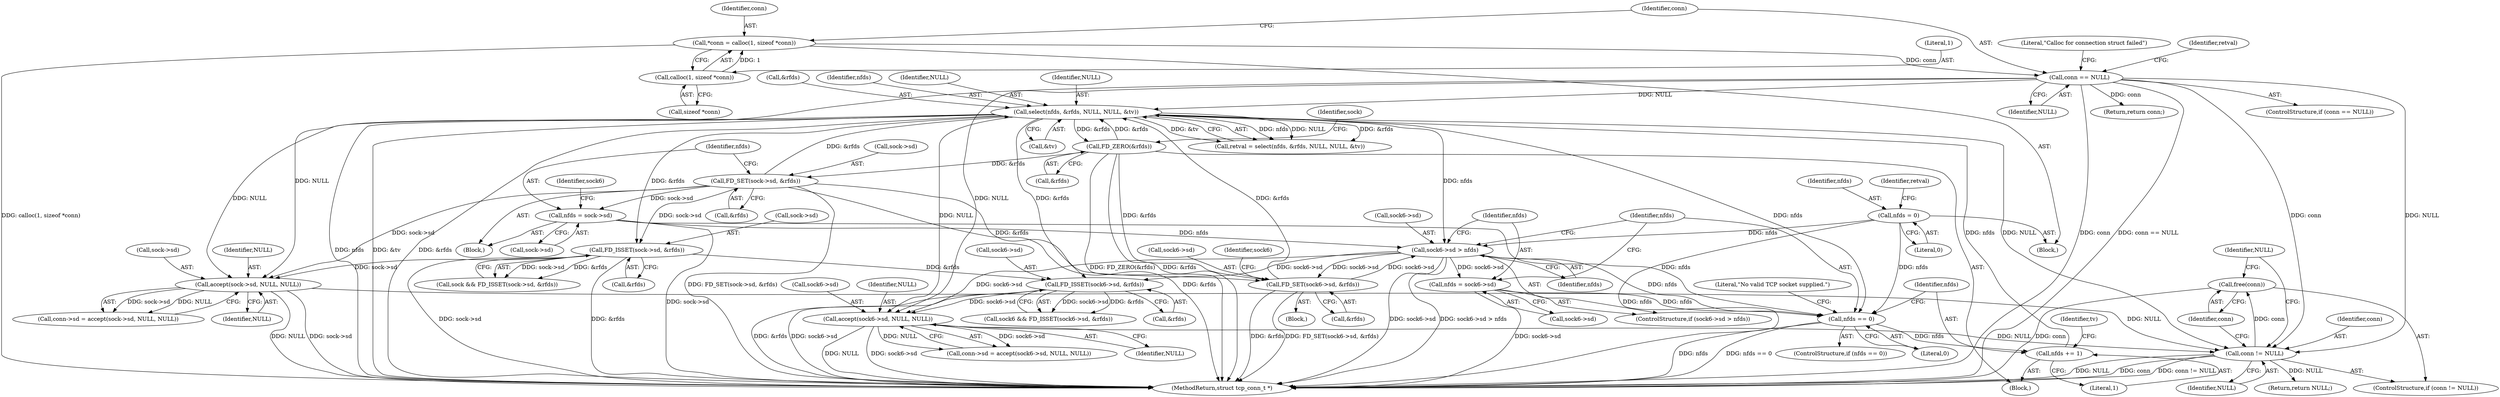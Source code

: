 digraph "0_ippusbxd_46844402bca7a38fc224483ba6f0a93c4613203f_0@API" {
"1000280" [label="(Call,free(conn))"];
"1000277" [label="(Call,conn != NULL)"];
"1000114" [label="(Call,conn == NULL)"];
"1000106" [label="(Call,*conn = calloc(1, sizeof *conn))"];
"1000108" [label="(Call,calloc(1, sizeof *conn))"];
"1000196" [label="(Call,select(nfds, &rfds, NULL, NULL, &tv))"];
"1000181" [label="(Call,nfds += 1)"];
"1000174" [label="(Call,nfds == 0)"];
"1000168" [label="(Call,nfds = sock6->sd)"];
"1000163" [label="(Call,sock6->sd > nfds)"];
"1000156" [label="(Call,FD_SET(sock6->sd, &rfds))"];
"1000142" [label="(Call,FD_SET(sock->sd, &rfds))"];
"1000136" [label="(Call,FD_ZERO(&rfds))"];
"1000128" [label="(Call,nfds = 0)"];
"1000148" [label="(Call,nfds = sock->sd)"];
"1000250" [label="(Call,accept(sock6->sd, NULL, NULL))"];
"1000239" [label="(Call,FD_ISSET(sock6->sd, &rfds))"];
"1000216" [label="(Call,FD_ISSET(sock->sd, &rfds))"];
"1000227" [label="(Call,accept(sock->sd, NULL, NULL))"];
"1000281" [label="(Identifier,conn)"];
"1000175" [label="(Identifier,nfds)"];
"1000157" [label="(Call,sock6->sd)"];
"1000154" [label="(Identifier,sock6)"];
"1000246" [label="(Call,conn->sd = accept(sock6->sd, NULL, NULL))"];
"1000228" [label="(Call,sock->sd)"];
"1000141" [label="(Block,)"];
"1000162" [label="(ControlStructure,if (sock6->sd > nfds))"];
"1000142" [label="(Call,FD_SET(sock->sd, &rfds))"];
"1000283" [label="(Identifier,NULL)"];
"1000282" [label="(Return,return NULL;)"];
"1000119" [label="(Literal,\"Calloc for connection struct failed\")"];
"1000140" [label="(Identifier,sock)"];
"1000200" [label="(Identifier,NULL)"];
"1000183" [label="(Literal,1)"];
"1000110" [label="(Call,sizeof *conn)"];
"1000237" [label="(Call,sock6 && FD_ISSET(sock6->sd, &rfds))"];
"1000156" [label="(Call,FD_SET(sock6->sd, &rfds))"];
"1000108" [label="(Call,calloc(1, sizeof *conn))"];
"1000115" [label="(Identifier,conn)"];
"1000168" [label="(Call,nfds = sock6->sd)"];
"1000273" [label="(Return,return conn;)"];
"1000227" [label="(Call,accept(sock->sd, NULL, NULL))"];
"1000163" [label="(Call,sock6->sd > nfds)"];
"1000186" [label="(Identifier,tv)"];
"1000136" [label="(Call,FD_ZERO(&rfds))"];
"1000173" [label="(ControlStructure,if (nfds == 0))"];
"1000170" [label="(Call,sock6->sd)"];
"1000155" [label="(Block,)"];
"1000251" [label="(Call,sock6->sd)"];
"1000135" [label="(Block,)"];
"1000284" [label="(MethodReturn,struct tcp_conn_t *)"];
"1000176" [label="(Literal,0)"];
"1000129" [label="(Identifier,nfds)"];
"1000150" [label="(Call,sock->sd)"];
"1000223" [label="(Call,conn->sd = accept(sock->sd, NULL, NULL))"];
"1000113" [label="(ControlStructure,if (conn == NULL))"];
"1000216" [label="(Call,FD_ISSET(sock->sd, &rfds))"];
"1000164" [label="(Call,sock6->sd)"];
"1000239" [label="(Call,FD_ISSET(sock6->sd, &rfds))"];
"1000254" [label="(Identifier,NULL)"];
"1000160" [label="(Call,&rfds)"];
"1000174" [label="(Call,nfds == 0)"];
"1000169" [label="(Identifier,nfds)"];
"1000232" [label="(Identifier,NULL)"];
"1000106" [label="(Call,*conn = calloc(1, sizeof *conn))"];
"1000240" [label="(Call,sock6->sd)"];
"1000280" [label="(Call,free(conn))"];
"1000165" [label="(Identifier,sock6)"];
"1000198" [label="(Call,&rfds)"];
"1000133" [label="(Identifier,retval)"];
"1000107" [label="(Identifier,conn)"];
"1000202" [label="(Call,&tv)"];
"1000197" [label="(Identifier,nfds)"];
"1000149" [label="(Identifier,nfds)"];
"1000220" [label="(Call,&rfds)"];
"1000276" [label="(ControlStructure,if (conn != NULL))"];
"1000104" [label="(Block,)"];
"1000128" [label="(Call,nfds = 0)"];
"1000196" [label="(Call,select(nfds, &rfds, NULL, NULL, &tv))"];
"1000201" [label="(Identifier,NULL)"];
"1000125" [label="(Identifier,retval)"];
"1000231" [label="(Identifier,NULL)"];
"1000116" [label="(Identifier,NULL)"];
"1000214" [label="(Call,sock && FD_ISSET(sock->sd, &rfds))"];
"1000167" [label="(Identifier,nfds)"];
"1000137" [label="(Call,&rfds)"];
"1000217" [label="(Call,sock->sd)"];
"1000148" [label="(Call,nfds = sock->sd)"];
"1000114" [label="(Call,conn == NULL)"];
"1000179" [label="(Literal,\"No valid TCP socket supplied.\")"];
"1000146" [label="(Call,&rfds)"];
"1000278" [label="(Identifier,conn)"];
"1000255" [label="(Identifier,NULL)"];
"1000277" [label="(Call,conn != NULL)"];
"1000279" [label="(Identifier,NULL)"];
"1000250" [label="(Call,accept(sock6->sd, NULL, NULL))"];
"1000143" [label="(Call,sock->sd)"];
"1000130" [label="(Literal,0)"];
"1000181" [label="(Call,nfds += 1)"];
"1000243" [label="(Call,&rfds)"];
"1000182" [label="(Identifier,nfds)"];
"1000194" [label="(Call,retval = select(nfds, &rfds, NULL, NULL, &tv))"];
"1000109" [label="(Literal,1)"];
"1000280" -> "1000276"  [label="AST: "];
"1000280" -> "1000281"  [label="CFG: "];
"1000281" -> "1000280"  [label="AST: "];
"1000283" -> "1000280"  [label="CFG: "];
"1000280" -> "1000284"  [label="DDG: conn"];
"1000277" -> "1000280"  [label="DDG: conn"];
"1000277" -> "1000276"  [label="AST: "];
"1000277" -> "1000279"  [label="CFG: "];
"1000278" -> "1000277"  [label="AST: "];
"1000279" -> "1000277"  [label="AST: "];
"1000281" -> "1000277"  [label="CFG: "];
"1000283" -> "1000277"  [label="CFG: "];
"1000277" -> "1000284"  [label="DDG: conn"];
"1000277" -> "1000284"  [label="DDG: conn != NULL"];
"1000277" -> "1000284"  [label="DDG: NULL"];
"1000114" -> "1000277"  [label="DDG: conn"];
"1000114" -> "1000277"  [label="DDG: NULL"];
"1000196" -> "1000277"  [label="DDG: NULL"];
"1000250" -> "1000277"  [label="DDG: NULL"];
"1000227" -> "1000277"  [label="DDG: NULL"];
"1000277" -> "1000282"  [label="DDG: NULL"];
"1000114" -> "1000113"  [label="AST: "];
"1000114" -> "1000116"  [label="CFG: "];
"1000115" -> "1000114"  [label="AST: "];
"1000116" -> "1000114"  [label="AST: "];
"1000119" -> "1000114"  [label="CFG: "];
"1000125" -> "1000114"  [label="CFG: "];
"1000114" -> "1000284"  [label="DDG: conn == NULL"];
"1000114" -> "1000284"  [label="DDG: conn"];
"1000106" -> "1000114"  [label="DDG: conn"];
"1000114" -> "1000196"  [label="DDG: NULL"];
"1000114" -> "1000227"  [label="DDG: NULL"];
"1000114" -> "1000250"  [label="DDG: NULL"];
"1000114" -> "1000273"  [label="DDG: conn"];
"1000106" -> "1000104"  [label="AST: "];
"1000106" -> "1000108"  [label="CFG: "];
"1000107" -> "1000106"  [label="AST: "];
"1000108" -> "1000106"  [label="AST: "];
"1000115" -> "1000106"  [label="CFG: "];
"1000106" -> "1000284"  [label="DDG: calloc(1, sizeof *conn)"];
"1000108" -> "1000106"  [label="DDG: 1"];
"1000108" -> "1000110"  [label="CFG: "];
"1000109" -> "1000108"  [label="AST: "];
"1000110" -> "1000108"  [label="AST: "];
"1000196" -> "1000194"  [label="AST: "];
"1000196" -> "1000202"  [label="CFG: "];
"1000197" -> "1000196"  [label="AST: "];
"1000198" -> "1000196"  [label="AST: "];
"1000200" -> "1000196"  [label="AST: "];
"1000201" -> "1000196"  [label="AST: "];
"1000202" -> "1000196"  [label="AST: "];
"1000194" -> "1000196"  [label="CFG: "];
"1000196" -> "1000284"  [label="DDG: nfds"];
"1000196" -> "1000284"  [label="DDG: &tv"];
"1000196" -> "1000284"  [label="DDG: &rfds"];
"1000196" -> "1000136"  [label="DDG: &rfds"];
"1000196" -> "1000163"  [label="DDG: nfds"];
"1000196" -> "1000174"  [label="DDG: nfds"];
"1000196" -> "1000194"  [label="DDG: nfds"];
"1000196" -> "1000194"  [label="DDG: NULL"];
"1000196" -> "1000194"  [label="DDG: &rfds"];
"1000196" -> "1000194"  [label="DDG: &tv"];
"1000181" -> "1000196"  [label="DDG: nfds"];
"1000156" -> "1000196"  [label="DDG: &rfds"];
"1000142" -> "1000196"  [label="DDG: &rfds"];
"1000136" -> "1000196"  [label="DDG: &rfds"];
"1000196" -> "1000216"  [label="DDG: &rfds"];
"1000196" -> "1000227"  [label="DDG: NULL"];
"1000196" -> "1000239"  [label="DDG: &rfds"];
"1000196" -> "1000250"  [label="DDG: NULL"];
"1000181" -> "1000135"  [label="AST: "];
"1000181" -> "1000183"  [label="CFG: "];
"1000182" -> "1000181"  [label="AST: "];
"1000183" -> "1000181"  [label="AST: "];
"1000186" -> "1000181"  [label="CFG: "];
"1000174" -> "1000181"  [label="DDG: nfds"];
"1000174" -> "1000173"  [label="AST: "];
"1000174" -> "1000176"  [label="CFG: "];
"1000175" -> "1000174"  [label="AST: "];
"1000176" -> "1000174"  [label="AST: "];
"1000179" -> "1000174"  [label="CFG: "];
"1000182" -> "1000174"  [label="CFG: "];
"1000174" -> "1000284"  [label="DDG: nfds == 0"];
"1000174" -> "1000284"  [label="DDG: nfds"];
"1000168" -> "1000174"  [label="DDG: nfds"];
"1000148" -> "1000174"  [label="DDG: nfds"];
"1000128" -> "1000174"  [label="DDG: nfds"];
"1000163" -> "1000174"  [label="DDG: nfds"];
"1000168" -> "1000162"  [label="AST: "];
"1000168" -> "1000170"  [label="CFG: "];
"1000169" -> "1000168"  [label="AST: "];
"1000170" -> "1000168"  [label="AST: "];
"1000175" -> "1000168"  [label="CFG: "];
"1000168" -> "1000284"  [label="DDG: sock6->sd"];
"1000163" -> "1000168"  [label="DDG: sock6->sd"];
"1000163" -> "1000162"  [label="AST: "];
"1000163" -> "1000167"  [label="CFG: "];
"1000164" -> "1000163"  [label="AST: "];
"1000167" -> "1000163"  [label="AST: "];
"1000169" -> "1000163"  [label="CFG: "];
"1000175" -> "1000163"  [label="CFG: "];
"1000163" -> "1000284"  [label="DDG: sock6->sd"];
"1000163" -> "1000284"  [label="DDG: sock6->sd > nfds"];
"1000163" -> "1000156"  [label="DDG: sock6->sd"];
"1000156" -> "1000163"  [label="DDG: sock6->sd"];
"1000128" -> "1000163"  [label="DDG: nfds"];
"1000148" -> "1000163"  [label="DDG: nfds"];
"1000163" -> "1000239"  [label="DDG: sock6->sd"];
"1000163" -> "1000250"  [label="DDG: sock6->sd"];
"1000156" -> "1000155"  [label="AST: "];
"1000156" -> "1000160"  [label="CFG: "];
"1000157" -> "1000156"  [label="AST: "];
"1000160" -> "1000156"  [label="AST: "];
"1000165" -> "1000156"  [label="CFG: "];
"1000156" -> "1000284"  [label="DDG: &rfds"];
"1000156" -> "1000284"  [label="DDG: FD_SET(sock6->sd, &rfds)"];
"1000142" -> "1000156"  [label="DDG: &rfds"];
"1000136" -> "1000156"  [label="DDG: &rfds"];
"1000142" -> "1000141"  [label="AST: "];
"1000142" -> "1000146"  [label="CFG: "];
"1000143" -> "1000142"  [label="AST: "];
"1000146" -> "1000142"  [label="AST: "];
"1000149" -> "1000142"  [label="CFG: "];
"1000142" -> "1000284"  [label="DDG: FD_SET(sock->sd, &rfds)"];
"1000142" -> "1000284"  [label="DDG: &rfds"];
"1000136" -> "1000142"  [label="DDG: &rfds"];
"1000142" -> "1000148"  [label="DDG: sock->sd"];
"1000142" -> "1000216"  [label="DDG: sock->sd"];
"1000142" -> "1000227"  [label="DDG: sock->sd"];
"1000136" -> "1000135"  [label="AST: "];
"1000136" -> "1000137"  [label="CFG: "];
"1000137" -> "1000136"  [label="AST: "];
"1000140" -> "1000136"  [label="CFG: "];
"1000136" -> "1000284"  [label="DDG: FD_ZERO(&rfds)"];
"1000136" -> "1000284"  [label="DDG: &rfds"];
"1000128" -> "1000104"  [label="AST: "];
"1000128" -> "1000130"  [label="CFG: "];
"1000129" -> "1000128"  [label="AST: "];
"1000130" -> "1000128"  [label="AST: "];
"1000133" -> "1000128"  [label="CFG: "];
"1000128" -> "1000284"  [label="DDG: nfds"];
"1000148" -> "1000141"  [label="AST: "];
"1000148" -> "1000150"  [label="CFG: "];
"1000149" -> "1000148"  [label="AST: "];
"1000150" -> "1000148"  [label="AST: "];
"1000154" -> "1000148"  [label="CFG: "];
"1000148" -> "1000284"  [label="DDG: sock->sd"];
"1000250" -> "1000246"  [label="AST: "];
"1000250" -> "1000255"  [label="CFG: "];
"1000251" -> "1000250"  [label="AST: "];
"1000254" -> "1000250"  [label="AST: "];
"1000255" -> "1000250"  [label="AST: "];
"1000246" -> "1000250"  [label="CFG: "];
"1000250" -> "1000284"  [label="DDG: NULL"];
"1000250" -> "1000284"  [label="DDG: sock6->sd"];
"1000250" -> "1000246"  [label="DDG: sock6->sd"];
"1000250" -> "1000246"  [label="DDG: NULL"];
"1000239" -> "1000250"  [label="DDG: sock6->sd"];
"1000239" -> "1000237"  [label="AST: "];
"1000239" -> "1000243"  [label="CFG: "];
"1000240" -> "1000239"  [label="AST: "];
"1000243" -> "1000239"  [label="AST: "];
"1000237" -> "1000239"  [label="CFG: "];
"1000239" -> "1000284"  [label="DDG: sock6->sd"];
"1000239" -> "1000284"  [label="DDG: &rfds"];
"1000239" -> "1000237"  [label="DDG: sock6->sd"];
"1000239" -> "1000237"  [label="DDG: &rfds"];
"1000216" -> "1000239"  [label="DDG: &rfds"];
"1000216" -> "1000214"  [label="AST: "];
"1000216" -> "1000220"  [label="CFG: "];
"1000217" -> "1000216"  [label="AST: "];
"1000220" -> "1000216"  [label="AST: "];
"1000214" -> "1000216"  [label="CFG: "];
"1000216" -> "1000284"  [label="DDG: sock->sd"];
"1000216" -> "1000284"  [label="DDG: &rfds"];
"1000216" -> "1000214"  [label="DDG: sock->sd"];
"1000216" -> "1000214"  [label="DDG: &rfds"];
"1000216" -> "1000227"  [label="DDG: sock->sd"];
"1000227" -> "1000223"  [label="AST: "];
"1000227" -> "1000232"  [label="CFG: "];
"1000228" -> "1000227"  [label="AST: "];
"1000231" -> "1000227"  [label="AST: "];
"1000232" -> "1000227"  [label="AST: "];
"1000223" -> "1000227"  [label="CFG: "];
"1000227" -> "1000284"  [label="DDG: sock->sd"];
"1000227" -> "1000284"  [label="DDG: NULL"];
"1000227" -> "1000223"  [label="DDG: sock->sd"];
"1000227" -> "1000223"  [label="DDG: NULL"];
}
